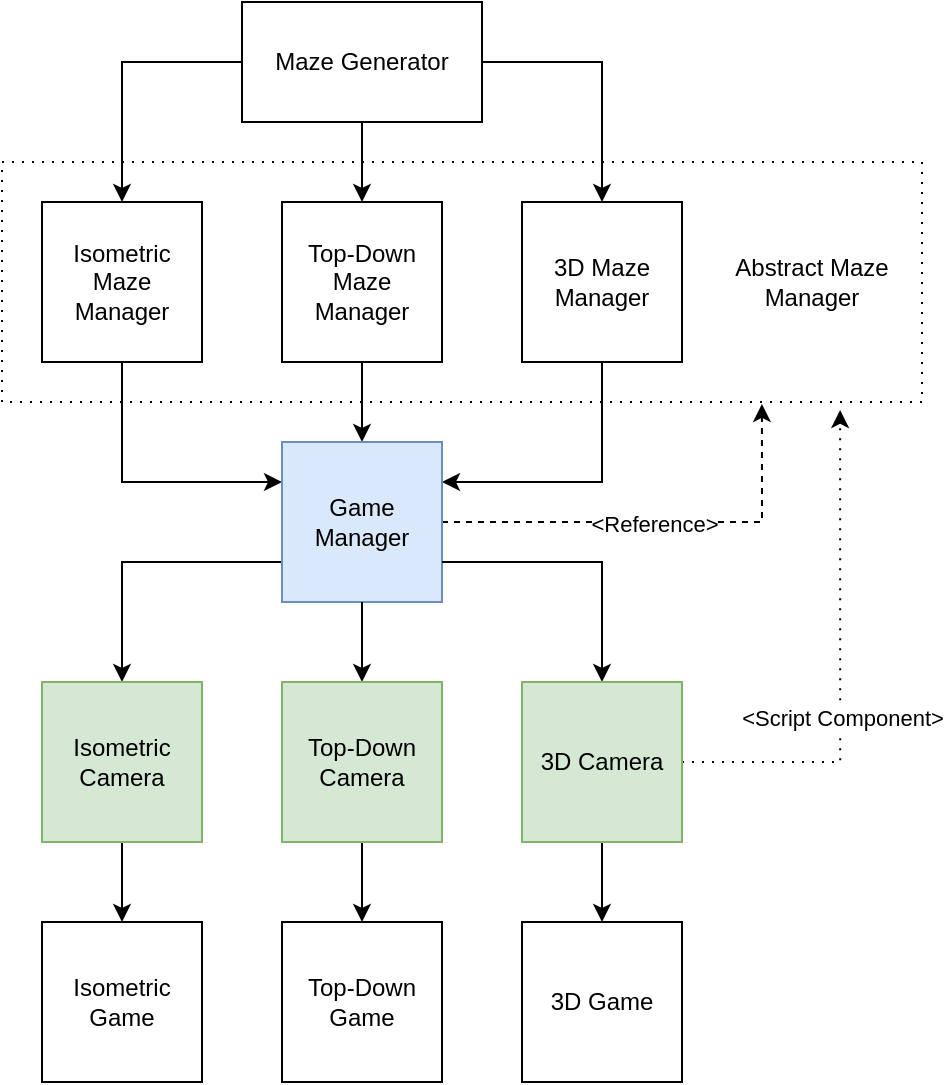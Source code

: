 <mxfile version="21.1.2" type="device">
  <diagram name="Page-1" id="hkNFU4E_PHqKA--Nvdw7">
    <mxGraphModel dx="763" dy="1079" grid="1" gridSize="10" guides="1" tooltips="1" connect="1" arrows="1" fold="1" page="1" pageScale="1" pageWidth="850" pageHeight="1100" math="0" shadow="0">
      <root>
        <mxCell id="0" />
        <mxCell id="1" parent="0" />
        <mxCell id="iIb6yg1JpqJSH3GkLZsh-34" value="Abstract Maze Manager" style="rounded=0;whiteSpace=wrap;html=1;align=center;spacingLeft=350;fillColor=none;dashed=1;dashPattern=1 4;" vertex="1" parent="1">
          <mxGeometry x="220" y="300" width="460" height="120" as="geometry" />
        </mxCell>
        <mxCell id="iIb6yg1JpqJSH3GkLZsh-1" value="Isometric Game" style="whiteSpace=wrap;html=1;aspect=fixed;" vertex="1" parent="1">
          <mxGeometry x="240" y="680" width="80" height="80" as="geometry" />
        </mxCell>
        <mxCell id="iIb6yg1JpqJSH3GkLZsh-2" value="Top-Down Game" style="whiteSpace=wrap;html=1;aspect=fixed;" vertex="1" parent="1">
          <mxGeometry x="360" y="680" width="80" height="80" as="geometry" />
        </mxCell>
        <mxCell id="iIb6yg1JpqJSH3GkLZsh-3" value="3D Game" style="whiteSpace=wrap;html=1;aspect=fixed;" vertex="1" parent="1">
          <mxGeometry x="480" y="680" width="80" height="80" as="geometry" />
        </mxCell>
        <mxCell id="iIb6yg1JpqJSH3GkLZsh-10" style="edgeStyle=orthogonalEdgeStyle;rounded=0;orthogonalLoop=1;jettySize=auto;html=1;exitX=0.5;exitY=1;exitDx=0;exitDy=0;entryX=0;entryY=0.25;entryDx=0;entryDy=0;" edge="1" parent="1" source="iIb6yg1JpqJSH3GkLZsh-6" target="iIb6yg1JpqJSH3GkLZsh-19">
          <mxGeometry relative="1" as="geometry" />
        </mxCell>
        <mxCell id="iIb6yg1JpqJSH3GkLZsh-6" value="Isometric Maze Manager" style="whiteSpace=wrap;html=1;aspect=fixed;" vertex="1" parent="1">
          <mxGeometry x="240" y="320" width="80" height="80" as="geometry" />
        </mxCell>
        <mxCell id="iIb6yg1JpqJSH3GkLZsh-11" style="edgeStyle=orthogonalEdgeStyle;rounded=0;orthogonalLoop=1;jettySize=auto;html=1;exitX=0.5;exitY=1;exitDx=0;exitDy=0;entryX=0.5;entryY=0;entryDx=0;entryDy=0;" edge="1" parent="1" source="iIb6yg1JpqJSH3GkLZsh-25" target="iIb6yg1JpqJSH3GkLZsh-2">
          <mxGeometry relative="1" as="geometry" />
        </mxCell>
        <mxCell id="iIb6yg1JpqJSH3GkLZsh-7" value="Top-Down Maze&lt;br&gt;Manager" style="whiteSpace=wrap;html=1;aspect=fixed;" vertex="1" parent="1">
          <mxGeometry x="360" y="320" width="80" height="80" as="geometry" />
        </mxCell>
        <mxCell id="iIb6yg1JpqJSH3GkLZsh-12" style="edgeStyle=orthogonalEdgeStyle;rounded=0;orthogonalLoop=1;jettySize=auto;html=1;exitX=0.5;exitY=1;exitDx=0;exitDy=0;entryX=1;entryY=0.25;entryDx=0;entryDy=0;" edge="1" parent="1" source="iIb6yg1JpqJSH3GkLZsh-8" target="iIb6yg1JpqJSH3GkLZsh-19">
          <mxGeometry relative="1" as="geometry" />
        </mxCell>
        <mxCell id="iIb6yg1JpqJSH3GkLZsh-8" value="3D Maze&lt;br&gt;Manager" style="whiteSpace=wrap;html=1;aspect=fixed;" vertex="1" parent="1">
          <mxGeometry x="480" y="320" width="80" height="80" as="geometry" />
        </mxCell>
        <mxCell id="iIb6yg1JpqJSH3GkLZsh-13" value="Maze Generator" style="rounded=0;whiteSpace=wrap;html=1;" vertex="1" parent="1">
          <mxGeometry x="340" y="220" width="120" height="60" as="geometry" />
        </mxCell>
        <mxCell id="iIb6yg1JpqJSH3GkLZsh-16" style="edgeStyle=orthogonalEdgeStyle;rounded=0;orthogonalLoop=1;jettySize=auto;html=1;exitX=0;exitY=0.5;exitDx=0;exitDy=0;entryX=0.5;entryY=0;entryDx=0;entryDy=0;" edge="1" parent="1" source="iIb6yg1JpqJSH3GkLZsh-13" target="iIb6yg1JpqJSH3GkLZsh-6">
          <mxGeometry relative="1" as="geometry">
            <mxPoint x="340" y="250" as="sourcePoint" />
          </mxGeometry>
        </mxCell>
        <mxCell id="iIb6yg1JpqJSH3GkLZsh-17" style="edgeStyle=orthogonalEdgeStyle;rounded=0;orthogonalLoop=1;jettySize=auto;html=1;exitX=0.5;exitY=1;exitDx=0;exitDy=0;entryX=0.5;entryY=0;entryDx=0;entryDy=0;" edge="1" parent="1" source="iIb6yg1JpqJSH3GkLZsh-13" target="iIb6yg1JpqJSH3GkLZsh-7">
          <mxGeometry relative="1" as="geometry">
            <mxPoint x="400" y="280" as="sourcePoint" />
          </mxGeometry>
        </mxCell>
        <mxCell id="iIb6yg1JpqJSH3GkLZsh-18" style="edgeStyle=orthogonalEdgeStyle;rounded=0;orthogonalLoop=1;jettySize=auto;html=1;exitX=1;exitY=0.5;exitDx=0;exitDy=0;entryX=0.5;entryY=0;entryDx=0;entryDy=0;" edge="1" parent="1" source="iIb6yg1JpqJSH3GkLZsh-13" target="iIb6yg1JpqJSH3GkLZsh-8">
          <mxGeometry relative="1" as="geometry">
            <mxPoint x="460" y="250" as="sourcePoint" />
          </mxGeometry>
        </mxCell>
        <mxCell id="iIb6yg1JpqJSH3GkLZsh-20" value="" style="edgeStyle=orthogonalEdgeStyle;rounded=0;orthogonalLoop=1;jettySize=auto;html=1;exitX=0.5;exitY=1;exitDx=0;exitDy=0;entryX=0.5;entryY=0;entryDx=0;entryDy=0;" edge="1" parent="1" source="iIb6yg1JpqJSH3GkLZsh-7" target="iIb6yg1JpqJSH3GkLZsh-19">
          <mxGeometry relative="1" as="geometry">
            <mxPoint x="400" y="400" as="sourcePoint" />
            <mxPoint x="400" y="560" as="targetPoint" />
          </mxGeometry>
        </mxCell>
        <mxCell id="iIb6yg1JpqJSH3GkLZsh-21" style="edgeStyle=orthogonalEdgeStyle;rounded=0;orthogonalLoop=1;jettySize=auto;html=1;exitX=0;exitY=0.75;exitDx=0;exitDy=0;entryX=0.5;entryY=0;entryDx=0;entryDy=0;" edge="1" parent="1" source="iIb6yg1JpqJSH3GkLZsh-19" target="iIb6yg1JpqJSH3GkLZsh-23">
          <mxGeometry relative="1" as="geometry" />
        </mxCell>
        <mxCell id="iIb6yg1JpqJSH3GkLZsh-22" style="edgeStyle=orthogonalEdgeStyle;rounded=0;orthogonalLoop=1;jettySize=auto;html=1;exitX=0.5;exitY=1;exitDx=0;exitDy=0;" edge="1" parent="1" source="iIb6yg1JpqJSH3GkLZsh-26" target="iIb6yg1JpqJSH3GkLZsh-3">
          <mxGeometry relative="1" as="geometry" />
        </mxCell>
        <mxCell id="iIb6yg1JpqJSH3GkLZsh-35" style="edgeStyle=orthogonalEdgeStyle;rounded=0;orthogonalLoop=1;jettySize=auto;html=1;exitX=1;exitY=0.5;exitDx=0;exitDy=0;entryX=0.826;entryY=1.008;entryDx=0;entryDy=0;dashed=1;entryPerimeter=0;" edge="1" parent="1" source="iIb6yg1JpqJSH3GkLZsh-19" target="iIb6yg1JpqJSH3GkLZsh-34">
          <mxGeometry relative="1" as="geometry" />
        </mxCell>
        <mxCell id="iIb6yg1JpqJSH3GkLZsh-38" value="&amp;lt;Reference&amp;gt;" style="edgeLabel;html=1;align=center;verticalAlign=middle;resizable=0;points=[];" vertex="1" connectable="0" parent="iIb6yg1JpqJSH3GkLZsh-35">
          <mxGeometry x="-0.038" y="-1" relative="1" as="geometry">
            <mxPoint as="offset" />
          </mxGeometry>
        </mxCell>
        <mxCell id="iIb6yg1JpqJSH3GkLZsh-19" value="Game Manager" style="whiteSpace=wrap;html=1;aspect=fixed;fillColor=#dae8fc;strokeColor=#6c8ebf;" vertex="1" parent="1">
          <mxGeometry x="360" y="440" width="80" height="80" as="geometry" />
        </mxCell>
        <mxCell id="iIb6yg1JpqJSH3GkLZsh-29" style="edgeStyle=orthogonalEdgeStyle;rounded=0;orthogonalLoop=1;jettySize=auto;html=1;exitX=0.5;exitY=1;exitDx=0;exitDy=0;entryX=0.5;entryY=0;entryDx=0;entryDy=0;" edge="1" parent="1" source="iIb6yg1JpqJSH3GkLZsh-23" target="iIb6yg1JpqJSH3GkLZsh-1">
          <mxGeometry relative="1" as="geometry" />
        </mxCell>
        <mxCell id="iIb6yg1JpqJSH3GkLZsh-23" value="Isometric Camera" style="rounded=0;whiteSpace=wrap;html=1;fillColor=#d5e8d4;strokeColor=#82b366;" vertex="1" parent="1">
          <mxGeometry x="240" y="560" width="80" height="80" as="geometry" />
        </mxCell>
        <mxCell id="iIb6yg1JpqJSH3GkLZsh-27" value="" style="edgeStyle=orthogonalEdgeStyle;rounded=0;orthogonalLoop=1;jettySize=auto;html=1;exitX=0.5;exitY=1;exitDx=0;exitDy=0;entryX=0.5;entryY=0;entryDx=0;entryDy=0;" edge="1" parent="1" source="iIb6yg1JpqJSH3GkLZsh-19" target="iIb6yg1JpqJSH3GkLZsh-25">
          <mxGeometry relative="1" as="geometry">
            <mxPoint x="400" y="520" as="sourcePoint" />
            <mxPoint x="400" y="680" as="targetPoint" />
          </mxGeometry>
        </mxCell>
        <mxCell id="iIb6yg1JpqJSH3GkLZsh-25" value="Top-Down Camera" style="rounded=0;whiteSpace=wrap;html=1;fillColor=#d5e8d4;strokeColor=#82b366;" vertex="1" parent="1">
          <mxGeometry x="360" y="560" width="80" height="80" as="geometry" />
        </mxCell>
        <mxCell id="iIb6yg1JpqJSH3GkLZsh-28" value="" style="edgeStyle=orthogonalEdgeStyle;rounded=0;orthogonalLoop=1;jettySize=auto;html=1;exitX=1;exitY=0.75;exitDx=0;exitDy=0;" edge="1" parent="1" source="iIb6yg1JpqJSH3GkLZsh-19" target="iIb6yg1JpqJSH3GkLZsh-26">
          <mxGeometry relative="1" as="geometry">
            <mxPoint x="440" y="500" as="sourcePoint" />
            <mxPoint x="520" y="680" as="targetPoint" />
          </mxGeometry>
        </mxCell>
        <mxCell id="iIb6yg1JpqJSH3GkLZsh-36" style="edgeStyle=orthogonalEdgeStyle;rounded=0;orthogonalLoop=1;jettySize=auto;html=1;exitX=1;exitY=0.5;exitDx=0;exitDy=0;entryX=0.911;entryY=1.033;entryDx=0;entryDy=0;dashed=1;dashPattern=1 4;entryPerimeter=0;" edge="1" parent="1" source="iIb6yg1JpqJSH3GkLZsh-26" target="iIb6yg1JpqJSH3GkLZsh-34">
          <mxGeometry relative="1" as="geometry">
            <Array as="points">
              <mxPoint x="639" y="600" />
            </Array>
          </mxGeometry>
        </mxCell>
        <mxCell id="iIb6yg1JpqJSH3GkLZsh-37" value="&amp;lt;Script Component&amp;gt;" style="edgeLabel;html=1;align=center;verticalAlign=middle;resizable=0;points=[];" vertex="1" connectable="0" parent="iIb6yg1JpqJSH3GkLZsh-36">
          <mxGeometry x="-0.207" y="-1" relative="1" as="geometry">
            <mxPoint as="offset" />
          </mxGeometry>
        </mxCell>
        <mxCell id="iIb6yg1JpqJSH3GkLZsh-26" value="3D Camera" style="rounded=0;whiteSpace=wrap;html=1;fillColor=#d5e8d4;strokeColor=#82b366;" vertex="1" parent="1">
          <mxGeometry x="480" y="560" width="80" height="80" as="geometry" />
        </mxCell>
      </root>
    </mxGraphModel>
  </diagram>
</mxfile>
